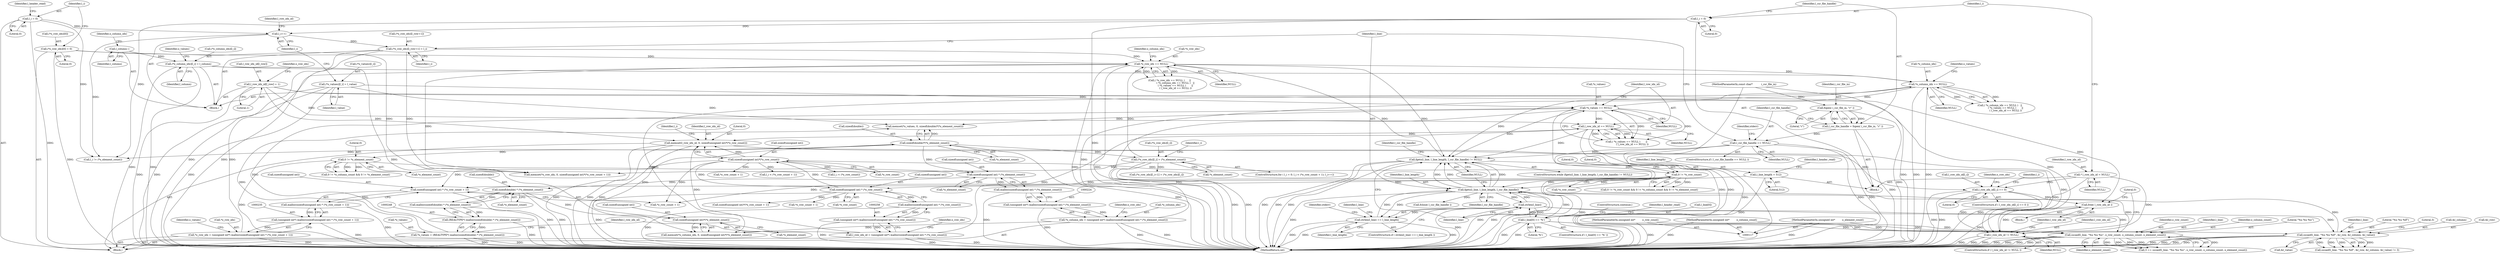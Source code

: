 digraph "0_libxsmm_151481489192e6d1997f8bde52c5c425ea41741d_0@API" {
"1000470" [label="(Call,free( l_row_idx_id ))"];
"1000466" [label="(Call,l_row_idx_id != NULL)"];
"1000448" [label="(Call,l_row_idx_id[l_i] == 0)"];
"1000137" [label="(Call,* l_row_idx_id = NULL)"];
"1000320" [label="(Call,memset(l_row_idx_id, 0, sizeof(unsigned int)*(*o_row_count)))"];
"1000281" [label="(Call,l_row_idx_id == NULL)"];
"1000409" [label="(Call,l_row_idx_id[l_row] = 1)"];
"1000255" [label="(Call,l_row_idx_id = (unsigned int*) malloc(sizeof(unsigned int) * (*o_row_count)))"];
"1000257" [label="(Call,(unsigned int*) malloc(sizeof(unsigned int) * (*o_row_count)))"];
"1000259" [label="(Call,malloc(sizeof(unsigned int) * (*o_row_count)))"];
"1000260" [label="(Call,sizeof(unsigned int) * (*o_row_count))"];
"1000206" [label="(Call,0 != *o_row_count)"];
"1000323" [label="(Call,sizeof(unsigned int)*(*o_row_count))"];
"1000277" [label="(Call,*o_values == NULL)"];
"1000401" [label="(Call,(*o_values)[l_i] = l_value)"];
"1000244" [label="(Call,*o_values = (REALTYPE*) malloc(sizeof(double) * (*o_element_count)))"];
"1000247" [label="(Call,(REALTYPE*) malloc(sizeof(double) * (*o_element_count)))"];
"1000249" [label="(Call,malloc(sizeof(double) * (*o_element_count)))"];
"1000250" [label="(Call,sizeof(double) * (*o_element_count))"];
"1000226" [label="(Call,sizeof(unsigned int) * (*o_element_count))"];
"1000315" [label="(Call,sizeof(double)*(*o_element_count))"];
"1000306" [label="(Call,sizeof(unsigned int)*(*o_element_count))"];
"1000215" [label="(Call,0 != *o_element_count)"];
"1000272" [label="(Call,*o_column_idx == NULL)"];
"1000395" [label="(Call,(*o_column_idx)[l_i] = l_column)"];
"1000393" [label="(Call,l_column--)"];
"1000220" [label="(Call,*o_column_idx = (unsigned int*) malloc(sizeof(unsigned int) * (*o_element_count)))"];
"1000223" [label="(Call,(unsigned int*) malloc(sizeof(unsigned int) * (*o_element_count)))"];
"1000225" [label="(Call,malloc(sizeof(unsigned int) * (*o_element_count)))"];
"1000267" [label="(Call,*o_row_idx == NULL)"];
"1000347" [label="(Call,(*o_row_idx)[0] = 0)"];
"1000340" [label="(Call,(*o_row_idx)[l_i] = (*o_element_count))"];
"1000414" [label="(Call,(*o_row_idx)[l_row+1] = l_i)"];
"1000407" [label="(Call,l_i++)"];
"1000141" [label="(Call,l_i = 0)"];
"1000353" [label="(Call,l_i = 0)"];
"1000231" [label="(Call,*o_row_idx = (unsigned int*) malloc(sizeof(unsigned int) * (*o_row_count + 1)))"];
"1000234" [label="(Call,(unsigned int*) malloc(sizeof(unsigned int) * (*o_row_count + 1)))"];
"1000236" [label="(Call,malloc(sizeof(unsigned int) * (*o_row_count + 1)))"];
"1000237" [label="(Call,sizeof(unsigned int) * (*o_row_count + 1))"];
"1000161" [label="(Call,fgets(l_line, l_line_length, l_csr_file_handle) != NULL)"];
"1000162" [label="(Call,fgets(l_line, l_line_length, l_csr_file_handle))"];
"1000181" [label="(Call,l_line[0] == '%')"];
"1000170" [label="(Call,strlen(l_line))"];
"1000374" [label="(Call,sscanf(l_line, \"%u %u %lf\", &l_row, &l_column, &l_value))"];
"1000199" [label="(Call,sscanf(l_line, \"%u %u %u\", o_row_count, o_column_count, o_element_count))"];
"1000122" [label="(MethodParameterIn,unsigned int*         o_row_count)"];
"1000123" [label="(MethodParameterIn,unsigned int*         o_column_count)"];
"1000124" [label="(MethodParameterIn,unsigned int*         o_element_count)"];
"1000169" [label="(Call,strlen(l_line) == l_line_length)"];
"1000128" [label="(Call,l_line_length = 512)"];
"1000150" [label="(Call,l_csr_file_handle == NULL)"];
"1000144" [label="(Call,l_csr_file_handle = fopen( i_csr_file_in, \"r\" ))"];
"1000146" [label="(Call,fopen( i_csr_file_in, \"r\" ))"];
"1000118" [label="(MethodParameterIn,const char*           i_csr_file_in)"];
"1000422" [label="(Call,fclose( l_csr_file_handle ))"];
"1000227" [label="(Call,sizeof(unsigned int))"];
"1000307" [label="(Call,sizeof(unsigned int))"];
"1000141" [label="(Call,l_i = 0)"];
"1000171" [label="(Identifier,l_line)"];
"1000160" [label="(ControlStructure,while (fgets(l_line, l_line_length, l_csr_file_handle) != NULL))"];
"1000162" [label="(Call,fgets(l_line, l_line_length, l_csr_file_handle))"];
"1000202" [label="(Identifier,o_row_count)"];
"1000295" [label="(Call,sizeof(unsigned int)*(*o_row_count + 1))"];
"1000324" [label="(Call,sizeof(unsigned int))"];
"1000277" [label="(Call,*o_values == NULL)"];
"1000401" [label="(Call,(*o_values)[l_i] = l_value)"];
"1000129" [label="(Identifier,l_line_length)"];
"1000330" [label="(Identifier,l_i)"];
"1000400" [label="(Identifier,l_column)"];
"1000165" [label="(Identifier,l_csr_file_handle)"];
"1000353" [label="(Call,l_i = 0)"];
"1000440" [label="(Call,l_i < (*o_row_count))"];
"1000233" [label="(Identifier,o_row_idx)"];
"1000152" [label="(Identifier,NULL)"];
"1000302" [label="(Call,memset(*o_column_idx, 0, sizeof(unsigned int)*(*o_element_count)))"];
"1000269" [label="(Identifier,o_row_idx)"];
"1000355" [label="(Literal,0)"];
"1000448" [label="(Call,l_row_idx_id[l_i] == 0)"];
"1000212" [label="(Literal,0)"];
"1000406" [label="(Identifier,l_value)"];
"1000210" [label="(Call,0 != *o_column_count && 0 != *o_element_count)"];
"1000223" [label="(Call,(unsigned int*) malloc(sizeof(unsigned int) * (*o_element_count)))"];
"1000415" [label="(Call,(*o_row_idx)[l_row+1])"];
"1000139" [label="(Identifier,NULL)"];
"1000272" [label="(Call,*o_column_idx == NULL)"];
"1000255" [label="(Call,l_row_idx_id = (unsigned int*) malloc(sizeof(unsigned int) * (*o_row_count)))"];
"1000377" [label="(Call,&l_row)"];
"1000260" [label="(Call,sizeof(unsigned int) * (*o_row_count))"];
"1000454" [label="(Call,(*o_row_idx)[l_i+1] = (*o_row_idx)[l_i])"];
"1000221" [label="(Call,*o_column_idx)"];
"1000187" [label="(ControlStructure,continue;)"];
"1000200" [label="(Identifier,l_line)"];
"1000267" [label="(Call,*o_row_idx == NULL)"];
"1000341" [label="(Call,(*o_row_idx)[l_i])"];
"1000183" [label="(Identifier,l_line)"];
"1000352" [label="(Literal,0)"];
"1000138" [label="(Identifier,l_row_idx_id)"];
"1000328" [label="(ControlStructure,for ( l_i = 0; l_i < (*o_row_count + 1); l_i++))"];
"1000354" [label="(Identifier,l_i)"];
"1000326" [label="(Call,*o_row_count)"];
"1000225" [label="(Call,malloc(sizeof(unsigned int) * (*o_element_count)))"];
"1000471" [label="(Identifier,l_row_idx_id)"];
"1000321" [label="(Identifier,l_row_idx_id)"];
"1000172" [label="(Identifier,l_line_length)"];
"1000215" [label="(Call,0 != *o_element_count)"];
"1000348" [label="(Call,(*o_row_idx)[0])"];
"1000244" [label="(Call,*o_values = (REALTYPE*) malloc(sizeof(double) * (*o_element_count)))"];
"1000203" [label="(Identifier,o_column_count)"];
"1000409" [label="(Call,l_row_idx_id[l_row] = 1)"];
"1000320" [label="(Call,memset(l_row_idx_id, 0, sizeof(unsigned int)*(*o_row_count)))"];
"1000281" [label="(Call,l_row_idx_id == NULL)"];
"1000413" [label="(Literal,1)"];
"1000251" [label="(Call,sizeof(double))"];
"1000217" [label="(Call,*o_element_count)"];
"1000274" [label="(Identifier,o_column_idx)"];
"1000181" [label="(Call,l_line[0] == '%')"];
"1000168" [label="(ControlStructure,if ( strlen(l_line) == l_line_length ))"];
"1000204" [label="(Identifier,o_element_count)"];
"1000137" [label="(Call,* l_row_idx_id = NULL)"];
"1000234" [label="(Call,(unsigned int*) malloc(sizeof(unsigned int) * (*o_row_count + 1)))"];
"1000124" [label="(MethodParameterIn,unsigned int*         o_element_count)"];
"1000261" [label="(Call,sizeof(unsigned int))"];
"1000318" [label="(Call,*o_element_count)"];
"1000452" [label="(Literal,0)"];
"1000147" [label="(Identifier,i_csr_file_in)"];
"1000146" [label="(Call,fopen( i_csr_file_in, \"r\" ))"];
"1000273" [label="(Call,*o_column_idx)"];
"1000375" [label="(Identifier,l_line)"];
"1000268" [label="(Call,*o_row_idx)"];
"1000449" [label="(Call,l_row_idx_id[l_i])"];
"1000323" [label="(Call,sizeof(unsigned int)*(*o_row_count))"];
"1000414" [label="(Call,(*o_row_idx)[l_row+1] = l_i)"];
"1000306" [label="(Call,sizeof(unsigned int)*(*o_element_count))"];
"1000122" [label="(MethodParameterIn,unsigned int*         o_row_count)"];
"1000474" [label="(MethodReturn,int)"];
"1000408" [label="(Identifier,l_i)"];
"1000175" [label="(Identifier,stderr)"];
"1000311" [label="(Call,memset(*o_values, 0, sizeof(double)*(*o_element_count)))"];
"1000266" [label="(Call,( *o_row_idx == NULL )      ||\n               ( *o_column_idx == NULL )   ||\n               ( *o_values == NULL )       ||\n               ( l_row_idx_id == NULL ))"];
"1000275" [label="(Identifier,NULL)"];
"1000270" [label="(Identifier,NULL)"];
"1000170" [label="(Call,strlen(l_line))"];
"1000161" [label="(Call,fgets(l_line, l_line_length, l_csr_file_handle) != NULL)"];
"1000402" [label="(Call,(*o_values)[l_i])"];
"1000143" [label="(Literal,0)"];
"1000166" [label="(Identifier,NULL)"];
"1000128" [label="(Call,l_line_length = 512)"];
"1000473" [label="(Literal,0)"];
"1000376" [label="(Literal,\"%u %u %lf\")"];
"1000470" [label="(Call,free( l_row_idx_id ))"];
"1000259" [label="(Call,malloc(sizeof(unsigned int) * (*o_row_count)))"];
"1000357" [label="(Identifier,l_header_read)"];
"1000134" [label="(Identifier,l_header_read)"];
"1000322" [label="(Literal,0)"];
"1000315" [label="(Call,sizeof(double)*(*o_element_count))"];
"1000240" [label="(Call,*o_row_count + 1)"];
"1000169" [label="(Call,strlen(l_line) == l_line_length)"];
"1000236" [label="(Call,malloc(sizeof(unsigned int) * (*o_row_count + 1)))"];
"1000280" [label="(Identifier,NULL)"];
"1000425" [label="(Call,l_i != (*o_element_count))"];
"1000334" [label="(Call,*o_row_count + 1)"];
"1000423" [label="(Identifier,l_csr_file_handle)"];
"1000309" [label="(Call,*o_element_count)"];
"1000144" [label="(Call,l_csr_file_handle = fopen( i_csr_file_in, \"r\" ))"];
"1000447" [label="(ControlStructure,if ( l_row_idx_id[l_i] == 0 ))"];
"1000347" [label="(Call,(*o_row_idx)[0] = 0)"];
"1000150" [label="(Call,l_csr_file_handle == NULL)"];
"1000316" [label="(Call,sizeof(double))"];
"1000283" [label="(Identifier,NULL)"];
"1000421" [label="(Identifier,l_i)"];
"1000151" [label="(Identifier,l_csr_file_handle)"];
"1000339" [label="(Identifier,l_i)"];
"1000394" [label="(Identifier,l_column)"];
"1000466" [label="(Call,l_row_idx_id != NULL)"];
"1000219" [label="(Block,)"];
"1000164" [label="(Identifier,l_line_length)"];
"1000383" [label="(Literal,3)"];
"1000229" [label="(Call,*o_element_count)"];
"1000340" [label="(Call,(*o_row_idx)[l_i] = (*o_element_count))"];
"1000373" [label="(Call,sscanf(l_line, \"%u %u %lf\", &l_row, &l_column, &l_value) != 3)"];
"1000332" [label="(Call,l_i < (*o_row_count + 1))"];
"1000192" [label="(Identifier,l_header_read)"];
"1000231" [label="(Call,*o_row_idx = (unsigned int*) malloc(sizeof(unsigned int) * (*o_row_count + 1)))"];
"1000182" [label="(Call,l_line[0])"];
"1000257" [label="(Call,(unsigned int*) malloc(sizeof(unsigned int) * (*o_row_count)))"];
"1000417" [label="(Identifier,o_row_idx)"];
"1000245" [label="(Call,*o_values)"];
"1000249" [label="(Call,malloc(sizeof(double) * (*o_element_count)))"];
"1000457" [label="(Identifier,o_row_idx)"];
"1000278" [label="(Call,*o_values)"];
"1000469" [label="(Block,)"];
"1000148" [label="(Literal,\"r\")"];
"1000123" [label="(MethodParameterIn,unsigned int*         o_column_count)"];
"1000398" [label="(Identifier,o_column_idx)"];
"1000279" [label="(Identifier,o_values)"];
"1000298" [label="(Call,*o_row_count + 1)"];
"1000256" [label="(Identifier,l_row_idx_id)"];
"1000368" [label="(Block,)"];
"1000271" [label="(Call,( *o_column_idx == NULL )   ||\n               ( *o_values == NULL )       ||\n               ( l_row_idx_id == NULL ))"];
"1000237" [label="(Call,sizeof(unsigned int) * (*o_row_count + 1))"];
"1000226" [label="(Call,sizeof(unsigned int) * (*o_element_count))"];
"1000445" [label="(Identifier,l_i)"];
"1000246" [label="(Identifier,o_values)"];
"1000206" [label="(Call,0 != *o_row_count)"];
"1000145" [label="(Identifier,l_csr_file_handle)"];
"1000381" [label="(Call,&l_value)"];
"1000142" [label="(Identifier,l_i)"];
"1000205" [label="(Call,0 != *o_row_count && 0 != *o_column_count && 0 != *o_element_count)"];
"1000207" [label="(Literal,0)"];
"1000185" [label="(Literal,'%')"];
"1000130" [label="(Literal,512)"];
"1000465" [label="(ControlStructure,if ( l_row_idx_id != NULL ))"];
"1000238" [label="(Call,sizeof(unsigned int))"];
"1000404" [label="(Identifier,o_values)"];
"1000250" [label="(Call,sizeof(double) * (*o_element_count))"];
"1000149" [label="(ControlStructure,if ( l_csr_file_handle == NULL ))"];
"1000201" [label="(Literal,\"%u %u %u\")"];
"1000467" [label="(Identifier,l_row_idx_id)"];
"1000253" [label="(Call,*o_element_count)"];
"1000291" [label="(Call,memset(*o_row_idx, 0, sizeof(unsigned int)*(*o_row_count + 1)))"];
"1000208" [label="(Call,*o_row_count)"];
"1000197" [label="(Call,3 == sscanf(l_line, \"%u %u %u\", o_row_count, o_column_count, o_element_count))"];
"1000180" [label="(ControlStructure,if ( l_line[0] == '%' ))"];
"1000276" [label="(Call,( *o_values == NULL )       ||\n               ( l_row_idx_id == NULL ))"];
"1000232" [label="(Call,*o_row_idx)"];
"1000118" [label="(MethodParameterIn,const char*           i_csr_file_in)"];
"1000396" [label="(Call,(*o_column_idx)[l_i])"];
"1000393" [label="(Call,l_column--)"];
"1000374" [label="(Call,sscanf(l_line, \"%u %u %lf\", &l_row, &l_column, &l_value))"];
"1000282" [label="(Identifier,l_row_idx_id)"];
"1000410" [label="(Call,l_row_idx_id[l_row])"];
"1000216" [label="(Literal,0)"];
"1000125" [label="(Block,)"];
"1000395" [label="(Call,(*o_column_idx)[l_i] = l_column)"];
"1000163" [label="(Identifier,l_line)"];
"1000407" [label="(Call,l_i++)"];
"1000379" [label="(Call,&l_column)"];
"1000247" [label="(Call,(REALTYPE*) malloc(sizeof(double) * (*o_element_count)))"];
"1000468" [label="(Identifier,NULL)"];
"1000345" [label="(Call,*o_element_count)"];
"1000155" [label="(Identifier,stderr)"];
"1000263" [label="(Call,*o_row_count)"];
"1000220" [label="(Call,*o_column_idx = (unsigned int*) malloc(sizeof(unsigned int) * (*o_element_count)))"];
"1000199" [label="(Call,sscanf(l_line, \"%u %u %u\", o_row_count, o_column_count, o_element_count))"];
"1000411" [label="(Identifier,l_row_idx_id)"];
"1000470" -> "1000469"  [label="AST: "];
"1000470" -> "1000471"  [label="CFG: "];
"1000471" -> "1000470"  [label="AST: "];
"1000473" -> "1000470"  [label="CFG: "];
"1000470" -> "1000474"  [label="DDG: "];
"1000466" -> "1000470"  [label="DDG: "];
"1000448" -> "1000470"  [label="DDG: "];
"1000409" -> "1000470"  [label="DDG: "];
"1000466" -> "1000465"  [label="AST: "];
"1000466" -> "1000468"  [label="CFG: "];
"1000467" -> "1000466"  [label="AST: "];
"1000468" -> "1000466"  [label="AST: "];
"1000471" -> "1000466"  [label="CFG: "];
"1000473" -> "1000466"  [label="CFG: "];
"1000466" -> "1000474"  [label="DDG: "];
"1000466" -> "1000474"  [label="DDG: "];
"1000466" -> "1000474"  [label="DDG: "];
"1000448" -> "1000466"  [label="DDG: "];
"1000409" -> "1000466"  [label="DDG: "];
"1000137" -> "1000466"  [label="DDG: "];
"1000320" -> "1000466"  [label="DDG: "];
"1000161" -> "1000466"  [label="DDG: "];
"1000448" -> "1000447"  [label="AST: "];
"1000448" -> "1000452"  [label="CFG: "];
"1000449" -> "1000448"  [label="AST: "];
"1000452" -> "1000448"  [label="AST: "];
"1000457" -> "1000448"  [label="CFG: "];
"1000445" -> "1000448"  [label="CFG: "];
"1000448" -> "1000474"  [label="DDG: "];
"1000448" -> "1000474"  [label="DDG: "];
"1000137" -> "1000448"  [label="DDG: "];
"1000320" -> "1000448"  [label="DDG: "];
"1000137" -> "1000125"  [label="AST: "];
"1000137" -> "1000139"  [label="CFG: "];
"1000138" -> "1000137"  [label="AST: "];
"1000139" -> "1000137"  [label="AST: "];
"1000142" -> "1000137"  [label="CFG: "];
"1000137" -> "1000474"  [label="DDG: "];
"1000320" -> "1000219"  [label="AST: "];
"1000320" -> "1000323"  [label="CFG: "];
"1000321" -> "1000320"  [label="AST: "];
"1000322" -> "1000320"  [label="AST: "];
"1000323" -> "1000320"  [label="AST: "];
"1000330" -> "1000320"  [label="CFG: "];
"1000320" -> "1000474"  [label="DDG: "];
"1000320" -> "1000474"  [label="DDG: "];
"1000320" -> "1000474"  [label="DDG: "];
"1000281" -> "1000320"  [label="DDG: "];
"1000409" -> "1000320"  [label="DDG: "];
"1000255" -> "1000320"  [label="DDG: "];
"1000323" -> "1000320"  [label="DDG: "];
"1000281" -> "1000276"  [label="AST: "];
"1000281" -> "1000283"  [label="CFG: "];
"1000282" -> "1000281"  [label="AST: "];
"1000283" -> "1000281"  [label="AST: "];
"1000276" -> "1000281"  [label="CFG: "];
"1000281" -> "1000474"  [label="DDG: "];
"1000281" -> "1000474"  [label="DDG: "];
"1000281" -> "1000161"  [label="DDG: "];
"1000281" -> "1000276"  [label="DDG: "];
"1000281" -> "1000276"  [label="DDG: "];
"1000409" -> "1000281"  [label="DDG: "];
"1000255" -> "1000281"  [label="DDG: "];
"1000277" -> "1000281"  [label="DDG: "];
"1000409" -> "1000368"  [label="AST: "];
"1000409" -> "1000413"  [label="CFG: "];
"1000410" -> "1000409"  [label="AST: "];
"1000413" -> "1000409"  [label="AST: "];
"1000417" -> "1000409"  [label="CFG: "];
"1000409" -> "1000474"  [label="DDG: "];
"1000255" -> "1000219"  [label="AST: "];
"1000255" -> "1000257"  [label="CFG: "];
"1000256" -> "1000255"  [label="AST: "];
"1000257" -> "1000255"  [label="AST: "];
"1000269" -> "1000255"  [label="CFG: "];
"1000255" -> "1000474"  [label="DDG: "];
"1000255" -> "1000474"  [label="DDG: "];
"1000257" -> "1000255"  [label="DDG: "];
"1000257" -> "1000259"  [label="CFG: "];
"1000258" -> "1000257"  [label="AST: "];
"1000259" -> "1000257"  [label="AST: "];
"1000257" -> "1000474"  [label="DDG: "];
"1000259" -> "1000257"  [label="DDG: "];
"1000259" -> "1000260"  [label="CFG: "];
"1000260" -> "1000259"  [label="AST: "];
"1000259" -> "1000474"  [label="DDG: "];
"1000260" -> "1000259"  [label="DDG: "];
"1000260" -> "1000263"  [label="CFG: "];
"1000261" -> "1000260"  [label="AST: "];
"1000263" -> "1000260"  [label="AST: "];
"1000260" -> "1000474"  [label="DDG: "];
"1000206" -> "1000260"  [label="DDG: "];
"1000323" -> "1000260"  [label="DDG: "];
"1000260" -> "1000295"  [label="DDG: "];
"1000260" -> "1000298"  [label="DDG: "];
"1000260" -> "1000323"  [label="DDG: "];
"1000206" -> "1000205"  [label="AST: "];
"1000206" -> "1000208"  [label="CFG: "];
"1000207" -> "1000206"  [label="AST: "];
"1000208" -> "1000206"  [label="AST: "];
"1000212" -> "1000206"  [label="CFG: "];
"1000205" -> "1000206"  [label="CFG: "];
"1000206" -> "1000474"  [label="DDG: "];
"1000206" -> "1000205"  [label="DDG: "];
"1000206" -> "1000205"  [label="DDG: "];
"1000323" -> "1000206"  [label="DDG: "];
"1000206" -> "1000237"  [label="DDG: "];
"1000206" -> "1000240"  [label="DDG: "];
"1000323" -> "1000326"  [label="CFG: "];
"1000324" -> "1000323"  [label="AST: "];
"1000326" -> "1000323"  [label="AST: "];
"1000323" -> "1000237"  [label="DDG: "];
"1000323" -> "1000240"  [label="DDG: "];
"1000323" -> "1000332"  [label="DDG: "];
"1000323" -> "1000334"  [label="DDG: "];
"1000323" -> "1000440"  [label="DDG: "];
"1000277" -> "1000276"  [label="AST: "];
"1000277" -> "1000280"  [label="CFG: "];
"1000278" -> "1000277"  [label="AST: "];
"1000280" -> "1000277"  [label="AST: "];
"1000282" -> "1000277"  [label="CFG: "];
"1000276" -> "1000277"  [label="CFG: "];
"1000277" -> "1000474"  [label="DDG: "];
"1000277" -> "1000474"  [label="DDG: "];
"1000277" -> "1000161"  [label="DDG: "];
"1000277" -> "1000276"  [label="DDG: "];
"1000277" -> "1000276"  [label="DDG: "];
"1000401" -> "1000277"  [label="DDG: "];
"1000244" -> "1000277"  [label="DDG: "];
"1000272" -> "1000277"  [label="DDG: "];
"1000277" -> "1000311"  [label="DDG: "];
"1000401" -> "1000368"  [label="AST: "];
"1000401" -> "1000406"  [label="CFG: "];
"1000402" -> "1000401"  [label="AST: "];
"1000406" -> "1000401"  [label="AST: "];
"1000408" -> "1000401"  [label="CFG: "];
"1000401" -> "1000474"  [label="DDG: "];
"1000401" -> "1000474"  [label="DDG: "];
"1000401" -> "1000311"  [label="DDG: "];
"1000244" -> "1000219"  [label="AST: "];
"1000244" -> "1000247"  [label="CFG: "];
"1000245" -> "1000244"  [label="AST: "];
"1000247" -> "1000244"  [label="AST: "];
"1000256" -> "1000244"  [label="CFG: "];
"1000244" -> "1000474"  [label="DDG: "];
"1000244" -> "1000474"  [label="DDG: "];
"1000247" -> "1000244"  [label="DDG: "];
"1000244" -> "1000311"  [label="DDG: "];
"1000247" -> "1000249"  [label="CFG: "];
"1000248" -> "1000247"  [label="AST: "];
"1000249" -> "1000247"  [label="AST: "];
"1000247" -> "1000474"  [label="DDG: "];
"1000249" -> "1000247"  [label="DDG: "];
"1000249" -> "1000250"  [label="CFG: "];
"1000250" -> "1000249"  [label="AST: "];
"1000249" -> "1000474"  [label="DDG: "];
"1000250" -> "1000249"  [label="DDG: "];
"1000250" -> "1000253"  [label="CFG: "];
"1000251" -> "1000250"  [label="AST: "];
"1000253" -> "1000250"  [label="AST: "];
"1000250" -> "1000474"  [label="DDG: "];
"1000226" -> "1000250"  [label="DDG: "];
"1000250" -> "1000306"  [label="DDG: "];
"1000226" -> "1000225"  [label="AST: "];
"1000226" -> "1000229"  [label="CFG: "];
"1000227" -> "1000226"  [label="AST: "];
"1000229" -> "1000226"  [label="AST: "];
"1000225" -> "1000226"  [label="CFG: "];
"1000226" -> "1000225"  [label="DDG: "];
"1000315" -> "1000226"  [label="DDG: "];
"1000215" -> "1000226"  [label="DDG: "];
"1000315" -> "1000311"  [label="AST: "];
"1000315" -> "1000318"  [label="CFG: "];
"1000316" -> "1000315"  [label="AST: "];
"1000318" -> "1000315"  [label="AST: "];
"1000311" -> "1000315"  [label="CFG: "];
"1000315" -> "1000474"  [label="DDG: "];
"1000315" -> "1000215"  [label="DDG: "];
"1000315" -> "1000311"  [label="DDG: "];
"1000306" -> "1000315"  [label="DDG: "];
"1000315" -> "1000340"  [label="DDG: "];
"1000315" -> "1000425"  [label="DDG: "];
"1000306" -> "1000302"  [label="AST: "];
"1000306" -> "1000309"  [label="CFG: "];
"1000307" -> "1000306"  [label="AST: "];
"1000309" -> "1000306"  [label="AST: "];
"1000302" -> "1000306"  [label="CFG: "];
"1000306" -> "1000302"  [label="DDG: "];
"1000215" -> "1000210"  [label="AST: "];
"1000215" -> "1000217"  [label="CFG: "];
"1000216" -> "1000215"  [label="AST: "];
"1000217" -> "1000215"  [label="AST: "];
"1000210" -> "1000215"  [label="CFG: "];
"1000215" -> "1000474"  [label="DDG: "];
"1000215" -> "1000210"  [label="DDG: "];
"1000215" -> "1000210"  [label="DDG: "];
"1000272" -> "1000271"  [label="AST: "];
"1000272" -> "1000275"  [label="CFG: "];
"1000273" -> "1000272"  [label="AST: "];
"1000275" -> "1000272"  [label="AST: "];
"1000279" -> "1000272"  [label="CFG: "];
"1000271" -> "1000272"  [label="CFG: "];
"1000272" -> "1000474"  [label="DDG: "];
"1000272" -> "1000474"  [label="DDG: "];
"1000272" -> "1000161"  [label="DDG: "];
"1000272" -> "1000271"  [label="DDG: "];
"1000272" -> "1000271"  [label="DDG: "];
"1000395" -> "1000272"  [label="DDG: "];
"1000220" -> "1000272"  [label="DDG: "];
"1000267" -> "1000272"  [label="DDG: "];
"1000272" -> "1000302"  [label="DDG: "];
"1000395" -> "1000368"  [label="AST: "];
"1000395" -> "1000400"  [label="CFG: "];
"1000396" -> "1000395"  [label="AST: "];
"1000400" -> "1000395"  [label="AST: "];
"1000404" -> "1000395"  [label="CFG: "];
"1000395" -> "1000474"  [label="DDG: "];
"1000395" -> "1000474"  [label="DDG: "];
"1000395" -> "1000302"  [label="DDG: "];
"1000393" -> "1000395"  [label="DDG: "];
"1000393" -> "1000368"  [label="AST: "];
"1000393" -> "1000394"  [label="CFG: "];
"1000394" -> "1000393"  [label="AST: "];
"1000398" -> "1000393"  [label="CFG: "];
"1000220" -> "1000219"  [label="AST: "];
"1000220" -> "1000223"  [label="CFG: "];
"1000221" -> "1000220"  [label="AST: "];
"1000223" -> "1000220"  [label="AST: "];
"1000233" -> "1000220"  [label="CFG: "];
"1000220" -> "1000474"  [label="DDG: "];
"1000220" -> "1000474"  [label="DDG: "];
"1000223" -> "1000220"  [label="DDG: "];
"1000220" -> "1000302"  [label="DDG: "];
"1000223" -> "1000225"  [label="CFG: "];
"1000224" -> "1000223"  [label="AST: "];
"1000225" -> "1000223"  [label="AST: "];
"1000223" -> "1000474"  [label="DDG: "];
"1000225" -> "1000223"  [label="DDG: "];
"1000225" -> "1000474"  [label="DDG: "];
"1000267" -> "1000266"  [label="AST: "];
"1000267" -> "1000270"  [label="CFG: "];
"1000268" -> "1000267"  [label="AST: "];
"1000270" -> "1000267"  [label="AST: "];
"1000274" -> "1000267"  [label="CFG: "];
"1000266" -> "1000267"  [label="CFG: "];
"1000267" -> "1000474"  [label="DDG: "];
"1000267" -> "1000474"  [label="DDG: "];
"1000267" -> "1000161"  [label="DDG: "];
"1000267" -> "1000266"  [label="DDG: "];
"1000267" -> "1000266"  [label="DDG: "];
"1000347" -> "1000267"  [label="DDG: "];
"1000340" -> "1000267"  [label="DDG: "];
"1000414" -> "1000267"  [label="DDG: "];
"1000231" -> "1000267"  [label="DDG: "];
"1000161" -> "1000267"  [label="DDG: "];
"1000267" -> "1000291"  [label="DDG: "];
"1000347" -> "1000219"  [label="AST: "];
"1000347" -> "1000352"  [label="CFG: "];
"1000348" -> "1000347"  [label="AST: "];
"1000352" -> "1000347"  [label="AST: "];
"1000354" -> "1000347"  [label="CFG: "];
"1000347" -> "1000474"  [label="DDG: "];
"1000347" -> "1000291"  [label="DDG: "];
"1000340" -> "1000328"  [label="AST: "];
"1000340" -> "1000345"  [label="CFG: "];
"1000341" -> "1000340"  [label="AST: "];
"1000345" -> "1000340"  [label="AST: "];
"1000339" -> "1000340"  [label="CFG: "];
"1000340" -> "1000474"  [label="DDG: "];
"1000340" -> "1000474"  [label="DDG: "];
"1000340" -> "1000291"  [label="DDG: "];
"1000340" -> "1000454"  [label="DDG: "];
"1000414" -> "1000368"  [label="AST: "];
"1000414" -> "1000421"  [label="CFG: "];
"1000415" -> "1000414"  [label="AST: "];
"1000421" -> "1000414"  [label="AST: "];
"1000163" -> "1000414"  [label="CFG: "];
"1000414" -> "1000474"  [label="DDG: "];
"1000414" -> "1000474"  [label="DDG: "];
"1000414" -> "1000291"  [label="DDG: "];
"1000407" -> "1000414"  [label="DDG: "];
"1000407" -> "1000368"  [label="AST: "];
"1000407" -> "1000408"  [label="CFG: "];
"1000408" -> "1000407"  [label="AST: "];
"1000411" -> "1000407"  [label="CFG: "];
"1000141" -> "1000407"  [label="DDG: "];
"1000353" -> "1000407"  [label="DDG: "];
"1000407" -> "1000425"  [label="DDG: "];
"1000141" -> "1000125"  [label="AST: "];
"1000141" -> "1000143"  [label="CFG: "];
"1000142" -> "1000141"  [label="AST: "];
"1000143" -> "1000141"  [label="AST: "];
"1000145" -> "1000141"  [label="CFG: "];
"1000141" -> "1000474"  [label="DDG: "];
"1000141" -> "1000425"  [label="DDG: "];
"1000353" -> "1000219"  [label="AST: "];
"1000353" -> "1000355"  [label="CFG: "];
"1000354" -> "1000353"  [label="AST: "];
"1000355" -> "1000353"  [label="AST: "];
"1000357" -> "1000353"  [label="CFG: "];
"1000353" -> "1000474"  [label="DDG: "];
"1000353" -> "1000425"  [label="DDG: "];
"1000231" -> "1000219"  [label="AST: "];
"1000231" -> "1000234"  [label="CFG: "];
"1000232" -> "1000231"  [label="AST: "];
"1000234" -> "1000231"  [label="AST: "];
"1000246" -> "1000231"  [label="CFG: "];
"1000231" -> "1000474"  [label="DDG: "];
"1000234" -> "1000231"  [label="DDG: "];
"1000234" -> "1000236"  [label="CFG: "];
"1000235" -> "1000234"  [label="AST: "];
"1000236" -> "1000234"  [label="AST: "];
"1000234" -> "1000474"  [label="DDG: "];
"1000236" -> "1000234"  [label="DDG: "];
"1000236" -> "1000237"  [label="CFG: "];
"1000237" -> "1000236"  [label="AST: "];
"1000236" -> "1000474"  [label="DDG: "];
"1000237" -> "1000236"  [label="DDG: "];
"1000237" -> "1000240"  [label="CFG: "];
"1000238" -> "1000237"  [label="AST: "];
"1000240" -> "1000237"  [label="AST: "];
"1000237" -> "1000474"  [label="DDG: "];
"1000161" -> "1000160"  [label="AST: "];
"1000161" -> "1000166"  [label="CFG: "];
"1000162" -> "1000161"  [label="AST: "];
"1000166" -> "1000161"  [label="AST: "];
"1000171" -> "1000161"  [label="CFG: "];
"1000423" -> "1000161"  [label="CFG: "];
"1000161" -> "1000474"  [label="DDG: "];
"1000161" -> "1000474"  [label="DDG: "];
"1000161" -> "1000474"  [label="DDG: "];
"1000162" -> "1000161"  [label="DDG: "];
"1000162" -> "1000161"  [label="DDG: "];
"1000162" -> "1000161"  [label="DDG: "];
"1000150" -> "1000161"  [label="DDG: "];
"1000162" -> "1000165"  [label="CFG: "];
"1000163" -> "1000162"  [label="AST: "];
"1000164" -> "1000162"  [label="AST: "];
"1000165" -> "1000162"  [label="AST: "];
"1000166" -> "1000162"  [label="CFG: "];
"1000162" -> "1000474"  [label="DDG: "];
"1000162" -> "1000474"  [label="DDG: "];
"1000162" -> "1000474"  [label="DDG: "];
"1000181" -> "1000162"  [label="DDG: "];
"1000374" -> "1000162"  [label="DDG: "];
"1000199" -> "1000162"  [label="DDG: "];
"1000170" -> "1000162"  [label="DDG: "];
"1000169" -> "1000162"  [label="DDG: "];
"1000128" -> "1000162"  [label="DDG: "];
"1000150" -> "1000162"  [label="DDG: "];
"1000162" -> "1000170"  [label="DDG: "];
"1000162" -> "1000169"  [label="DDG: "];
"1000162" -> "1000422"  [label="DDG: "];
"1000181" -> "1000180"  [label="AST: "];
"1000181" -> "1000185"  [label="CFG: "];
"1000182" -> "1000181"  [label="AST: "];
"1000185" -> "1000181"  [label="AST: "];
"1000187" -> "1000181"  [label="CFG: "];
"1000192" -> "1000181"  [label="CFG: "];
"1000181" -> "1000474"  [label="DDG: "];
"1000181" -> "1000474"  [label="DDG: "];
"1000181" -> "1000170"  [label="DDG: "];
"1000170" -> "1000181"  [label="DDG: "];
"1000181" -> "1000199"  [label="DDG: "];
"1000181" -> "1000374"  [label="DDG: "];
"1000170" -> "1000169"  [label="AST: "];
"1000170" -> "1000171"  [label="CFG: "];
"1000171" -> "1000170"  [label="AST: "];
"1000172" -> "1000170"  [label="CFG: "];
"1000170" -> "1000474"  [label="DDG: "];
"1000170" -> "1000169"  [label="DDG: "];
"1000170" -> "1000199"  [label="DDG: "];
"1000170" -> "1000374"  [label="DDG: "];
"1000374" -> "1000373"  [label="AST: "];
"1000374" -> "1000381"  [label="CFG: "];
"1000375" -> "1000374"  [label="AST: "];
"1000376" -> "1000374"  [label="AST: "];
"1000377" -> "1000374"  [label="AST: "];
"1000379" -> "1000374"  [label="AST: "];
"1000381" -> "1000374"  [label="AST: "];
"1000383" -> "1000374"  [label="CFG: "];
"1000374" -> "1000474"  [label="DDG: "];
"1000374" -> "1000474"  [label="DDG: "];
"1000374" -> "1000474"  [label="DDG: "];
"1000374" -> "1000474"  [label="DDG: "];
"1000374" -> "1000373"  [label="DDG: "];
"1000374" -> "1000373"  [label="DDG: "];
"1000374" -> "1000373"  [label="DDG: "];
"1000374" -> "1000373"  [label="DDG: "];
"1000374" -> "1000373"  [label="DDG: "];
"1000199" -> "1000197"  [label="AST: "];
"1000199" -> "1000204"  [label="CFG: "];
"1000200" -> "1000199"  [label="AST: "];
"1000201" -> "1000199"  [label="AST: "];
"1000202" -> "1000199"  [label="AST: "];
"1000203" -> "1000199"  [label="AST: "];
"1000204" -> "1000199"  [label="AST: "];
"1000197" -> "1000199"  [label="CFG: "];
"1000199" -> "1000474"  [label="DDG: "];
"1000199" -> "1000474"  [label="DDG: "];
"1000199" -> "1000474"  [label="DDG: "];
"1000199" -> "1000474"  [label="DDG: "];
"1000199" -> "1000197"  [label="DDG: "];
"1000199" -> "1000197"  [label="DDG: "];
"1000199" -> "1000197"  [label="DDG: "];
"1000199" -> "1000197"  [label="DDG: "];
"1000199" -> "1000197"  [label="DDG: "];
"1000122" -> "1000199"  [label="DDG: "];
"1000123" -> "1000199"  [label="DDG: "];
"1000124" -> "1000199"  [label="DDG: "];
"1000122" -> "1000117"  [label="AST: "];
"1000122" -> "1000474"  [label="DDG: "];
"1000123" -> "1000117"  [label="AST: "];
"1000123" -> "1000474"  [label="DDG: "];
"1000124" -> "1000117"  [label="AST: "];
"1000124" -> "1000474"  [label="DDG: "];
"1000169" -> "1000168"  [label="AST: "];
"1000169" -> "1000172"  [label="CFG: "];
"1000172" -> "1000169"  [label="AST: "];
"1000175" -> "1000169"  [label="CFG: "];
"1000183" -> "1000169"  [label="CFG: "];
"1000169" -> "1000474"  [label="DDG: "];
"1000169" -> "1000474"  [label="DDG: "];
"1000169" -> "1000474"  [label="DDG: "];
"1000128" -> "1000125"  [label="AST: "];
"1000128" -> "1000130"  [label="CFG: "];
"1000129" -> "1000128"  [label="AST: "];
"1000130" -> "1000128"  [label="AST: "];
"1000134" -> "1000128"  [label="CFG: "];
"1000128" -> "1000474"  [label="DDG: "];
"1000150" -> "1000149"  [label="AST: "];
"1000150" -> "1000152"  [label="CFG: "];
"1000151" -> "1000150"  [label="AST: "];
"1000152" -> "1000150"  [label="AST: "];
"1000155" -> "1000150"  [label="CFG: "];
"1000163" -> "1000150"  [label="CFG: "];
"1000150" -> "1000474"  [label="DDG: "];
"1000150" -> "1000474"  [label="DDG: "];
"1000150" -> "1000474"  [label="DDG: "];
"1000144" -> "1000150"  [label="DDG: "];
"1000144" -> "1000125"  [label="AST: "];
"1000144" -> "1000146"  [label="CFG: "];
"1000145" -> "1000144"  [label="AST: "];
"1000146" -> "1000144"  [label="AST: "];
"1000151" -> "1000144"  [label="CFG: "];
"1000144" -> "1000474"  [label="DDG: "];
"1000146" -> "1000144"  [label="DDG: "];
"1000146" -> "1000144"  [label="DDG: "];
"1000146" -> "1000148"  [label="CFG: "];
"1000147" -> "1000146"  [label="AST: "];
"1000148" -> "1000146"  [label="AST: "];
"1000146" -> "1000474"  [label="DDG: "];
"1000118" -> "1000146"  [label="DDG: "];
"1000118" -> "1000117"  [label="AST: "];
"1000118" -> "1000474"  [label="DDG: "];
}
